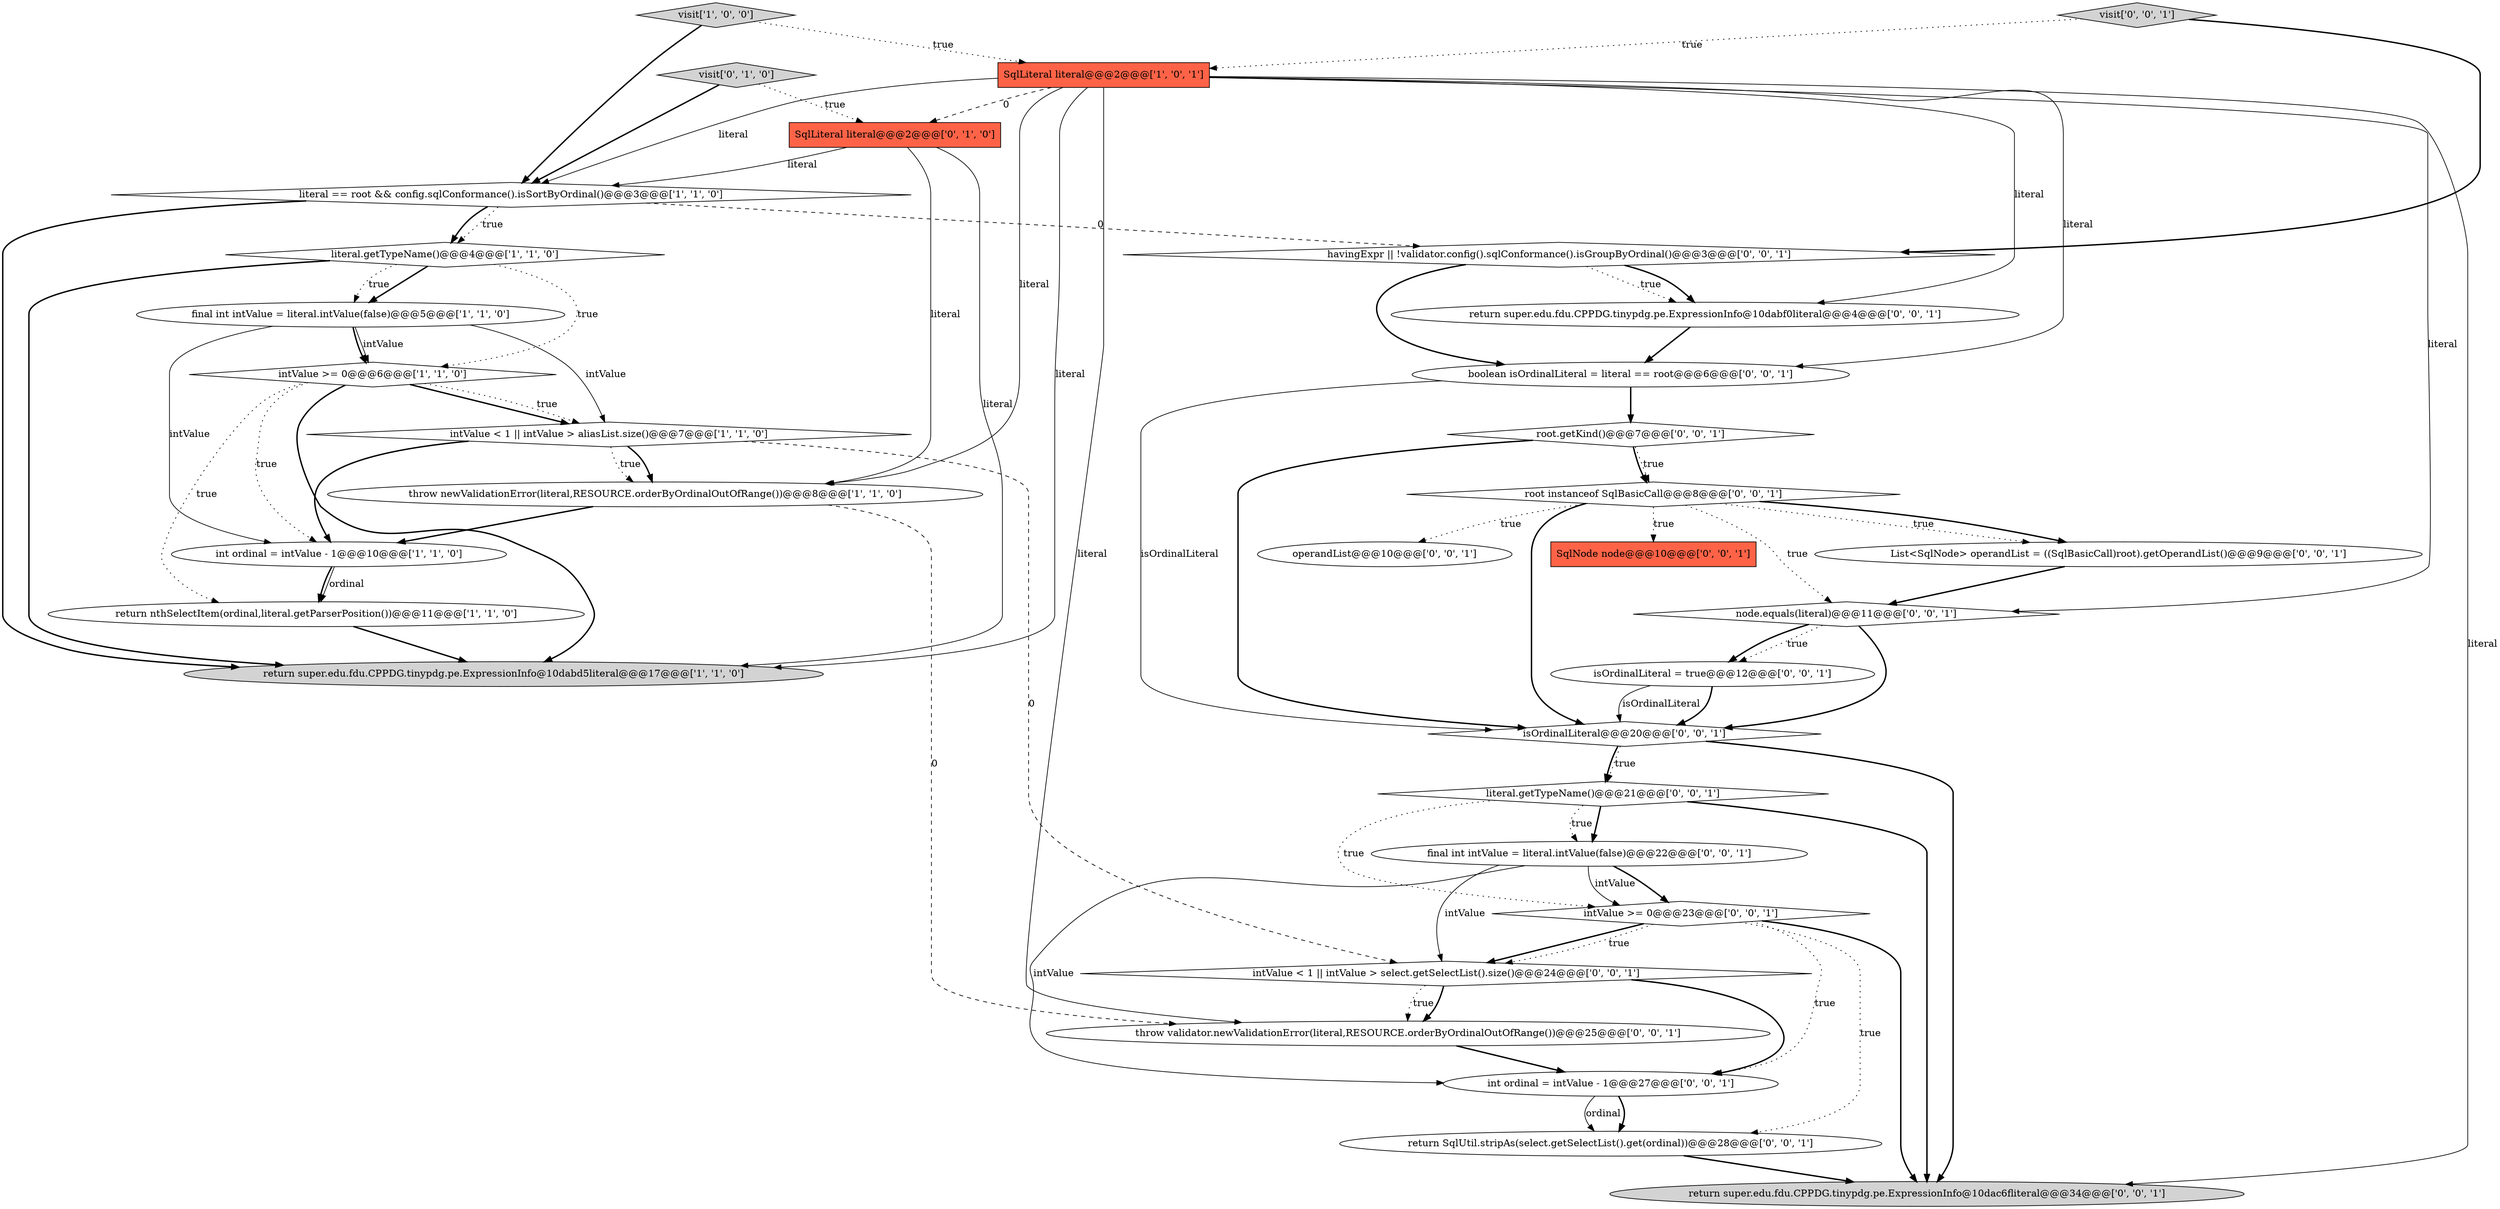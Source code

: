 digraph {
4 [style = filled, label = "literal == root && config.sqlConformance().isSortByOrdinal()@@@3@@@['1', '1', '0']", fillcolor = white, shape = diamond image = "AAA0AAABBB1BBB"];
23 [style = filled, label = "return super.edu.fdu.CPPDG.tinypdg.pe.ExpressionInfo@10dac6fliteral@@@34@@@['0', '0', '1']", fillcolor = lightgray, shape = ellipse image = "AAA0AAABBB3BBB"];
25 [style = filled, label = "return SqlUtil.stripAs(select.getSelectList().get(ordinal))@@@28@@@['0', '0', '1']", fillcolor = white, shape = ellipse image = "AAA0AAABBB3BBB"];
18 [style = filled, label = "isOrdinalLiteral = true@@@12@@@['0', '0', '1']", fillcolor = white, shape = ellipse image = "AAA0AAABBB3BBB"];
15 [style = filled, label = "operandList@@@10@@@['0', '0', '1']", fillcolor = white, shape = ellipse image = "AAA0AAABBB3BBB"];
7 [style = filled, label = "return super.edu.fdu.CPPDG.tinypdg.pe.ExpressionInfo@10dabd5literal@@@17@@@['1', '1', '0']", fillcolor = lightgray, shape = ellipse image = "AAA0AAABBB1BBB"];
12 [style = filled, label = "SqlLiteral literal@@@2@@@['0', '1', '0']", fillcolor = tomato, shape = box image = "AAA1AAABBB2BBB"];
19 [style = filled, label = "boolean isOrdinalLiteral = literal == root@@@6@@@['0', '0', '1']", fillcolor = white, shape = ellipse image = "AAA0AAABBB3BBB"];
0 [style = filled, label = "int ordinal = intValue - 1@@@10@@@['1', '1', '0']", fillcolor = white, shape = ellipse image = "AAA0AAABBB1BBB"];
8 [style = filled, label = "visit['1', '0', '0']", fillcolor = lightgray, shape = diamond image = "AAA0AAABBB1BBB"];
16 [style = filled, label = "intValue >= 0@@@23@@@['0', '0', '1']", fillcolor = white, shape = diamond image = "AAA0AAABBB3BBB"];
5 [style = filled, label = "final int intValue = literal.intValue(false)@@@5@@@['1', '1', '0']", fillcolor = white, shape = ellipse image = "AAA0AAABBB1BBB"];
13 [style = filled, label = "root.getKind()@@@7@@@['0', '0', '1']", fillcolor = white, shape = diamond image = "AAA0AAABBB3BBB"];
24 [style = filled, label = "intValue < 1 || intValue > select.getSelectList().size()@@@24@@@['0', '0', '1']", fillcolor = white, shape = diamond image = "AAA0AAABBB3BBB"];
29 [style = filled, label = "SqlNode node@@@10@@@['0', '0', '1']", fillcolor = tomato, shape = box image = "AAA0AAABBB3BBB"];
22 [style = filled, label = "throw validator.newValidationError(literal,RESOURCE.orderByOrdinalOutOfRange())@@@25@@@['0', '0', '1']", fillcolor = white, shape = ellipse image = "AAA0AAABBB3BBB"];
14 [style = filled, label = "visit['0', '0', '1']", fillcolor = lightgray, shape = diamond image = "AAA0AAABBB3BBB"];
2 [style = filled, label = "intValue >= 0@@@6@@@['1', '1', '0']", fillcolor = white, shape = diamond image = "AAA0AAABBB1BBB"];
21 [style = filled, label = "root instanceof SqlBasicCall@@@8@@@['0', '0', '1']", fillcolor = white, shape = diamond image = "AAA0AAABBB3BBB"];
28 [style = filled, label = "List<SqlNode> operandList = ((SqlBasicCall)root).getOperandList()@@@9@@@['0', '0', '1']", fillcolor = white, shape = ellipse image = "AAA0AAABBB3BBB"];
30 [style = filled, label = "havingExpr || !validator.config().sqlConformance().isGroupByOrdinal()@@@3@@@['0', '0', '1']", fillcolor = white, shape = diamond image = "AAA0AAABBB3BBB"];
31 [style = filled, label = "final int intValue = literal.intValue(false)@@@22@@@['0', '0', '1']", fillcolor = white, shape = ellipse image = "AAA0AAABBB3BBB"];
6 [style = filled, label = "intValue < 1 || intValue > aliasList.size()@@@7@@@['1', '1', '0']", fillcolor = white, shape = diamond image = "AAA0AAABBB1BBB"];
20 [style = filled, label = "isOrdinalLiteral@@@20@@@['0', '0', '1']", fillcolor = white, shape = diamond image = "AAA0AAABBB3BBB"];
10 [style = filled, label = "literal.getTypeName()@@@4@@@['1', '1', '0']", fillcolor = white, shape = diamond image = "AAA0AAABBB1BBB"];
32 [style = filled, label = "return super.edu.fdu.CPPDG.tinypdg.pe.ExpressionInfo@10dabf0literal@@@4@@@['0', '0', '1']", fillcolor = white, shape = ellipse image = "AAA0AAABBB3BBB"];
17 [style = filled, label = "node.equals(literal)@@@11@@@['0', '0', '1']", fillcolor = white, shape = diamond image = "AAA0AAABBB3BBB"];
9 [style = filled, label = "return nthSelectItem(ordinal,literal.getParserPosition())@@@11@@@['1', '1', '0']", fillcolor = white, shape = ellipse image = "AAA0AAABBB1BBB"];
1 [style = filled, label = "throw newValidationError(literal,RESOURCE.orderByOrdinalOutOfRange())@@@8@@@['1', '1', '0']", fillcolor = white, shape = ellipse image = "AAA0AAABBB1BBB"];
27 [style = filled, label = "int ordinal = intValue - 1@@@27@@@['0', '0', '1']", fillcolor = white, shape = ellipse image = "AAA0AAABBB3BBB"];
3 [style = filled, label = "SqlLiteral literal@@@2@@@['1', '0', '1']", fillcolor = tomato, shape = box image = "AAA0AAABBB1BBB"];
11 [style = filled, label = "visit['0', '1', '0']", fillcolor = lightgray, shape = diamond image = "AAA0AAABBB2BBB"];
26 [style = filled, label = "literal.getTypeName()@@@21@@@['0', '0', '1']", fillcolor = white, shape = diamond image = "AAA0AAABBB3BBB"];
20->23 [style = bold, label=""];
11->4 [style = bold, label=""];
18->20 [style = bold, label=""];
1->22 [style = dashed, label="0"];
12->7 [style = solid, label="literal"];
26->16 [style = dotted, label="true"];
31->16 [style = solid, label="intValue"];
24->22 [style = dotted, label="true"];
31->27 [style = solid, label="intValue"];
16->23 [style = bold, label=""];
5->0 [style = solid, label="intValue"];
6->24 [style = dashed, label="0"];
26->23 [style = bold, label=""];
24->27 [style = bold, label=""];
13->20 [style = bold, label=""];
10->5 [style = bold, label=""];
17->18 [style = dotted, label="true"];
18->20 [style = solid, label="isOrdinalLiteral"];
27->25 [style = bold, label=""];
11->12 [style = dotted, label="true"];
31->24 [style = solid, label="intValue"];
21->17 [style = dotted, label="true"];
3->4 [style = solid, label="literal"];
21->15 [style = dotted, label="true"];
3->23 [style = solid, label="literal"];
9->7 [style = bold, label=""];
30->32 [style = dotted, label="true"];
10->7 [style = bold, label=""];
14->30 [style = bold, label=""];
21->20 [style = bold, label=""];
21->29 [style = dotted, label="true"];
3->12 [style = dashed, label="0"];
31->16 [style = bold, label=""];
28->17 [style = bold, label=""];
1->0 [style = bold, label=""];
3->32 [style = solid, label="literal"];
3->19 [style = solid, label="literal"];
4->7 [style = bold, label=""];
3->1 [style = solid, label="literal"];
3->7 [style = solid, label="literal"];
14->3 [style = dotted, label="true"];
2->7 [style = bold, label=""];
6->0 [style = bold, label=""];
6->1 [style = dotted, label="true"];
17->20 [style = bold, label=""];
19->13 [style = bold, label=""];
0->9 [style = solid, label="ordinal"];
16->27 [style = dotted, label="true"];
12->1 [style = solid, label="literal"];
27->25 [style = solid, label="ordinal"];
30->32 [style = bold, label=""];
19->20 [style = solid, label="isOrdinalLiteral"];
4->10 [style = bold, label=""];
2->6 [style = bold, label=""];
8->3 [style = dotted, label="true"];
3->17 [style = solid, label="literal"];
6->1 [style = bold, label=""];
21->28 [style = dotted, label="true"];
5->2 [style = bold, label=""];
25->23 [style = bold, label=""];
10->2 [style = dotted, label="true"];
16->24 [style = bold, label=""];
13->21 [style = dotted, label="true"];
20->26 [style = dotted, label="true"];
16->24 [style = dotted, label="true"];
8->4 [style = bold, label=""];
2->9 [style = dotted, label="true"];
4->10 [style = dotted, label="true"];
26->31 [style = bold, label=""];
22->27 [style = bold, label=""];
0->9 [style = bold, label=""];
5->6 [style = solid, label="intValue"];
2->6 [style = dotted, label="true"];
12->4 [style = solid, label="literal"];
4->30 [style = dashed, label="0"];
24->22 [style = bold, label=""];
5->2 [style = solid, label="intValue"];
3->22 [style = solid, label="literal"];
16->25 [style = dotted, label="true"];
2->0 [style = dotted, label="true"];
20->26 [style = bold, label=""];
30->19 [style = bold, label=""];
32->19 [style = bold, label=""];
21->28 [style = bold, label=""];
26->31 [style = dotted, label="true"];
10->5 [style = dotted, label="true"];
13->21 [style = bold, label=""];
17->18 [style = bold, label=""];
}
